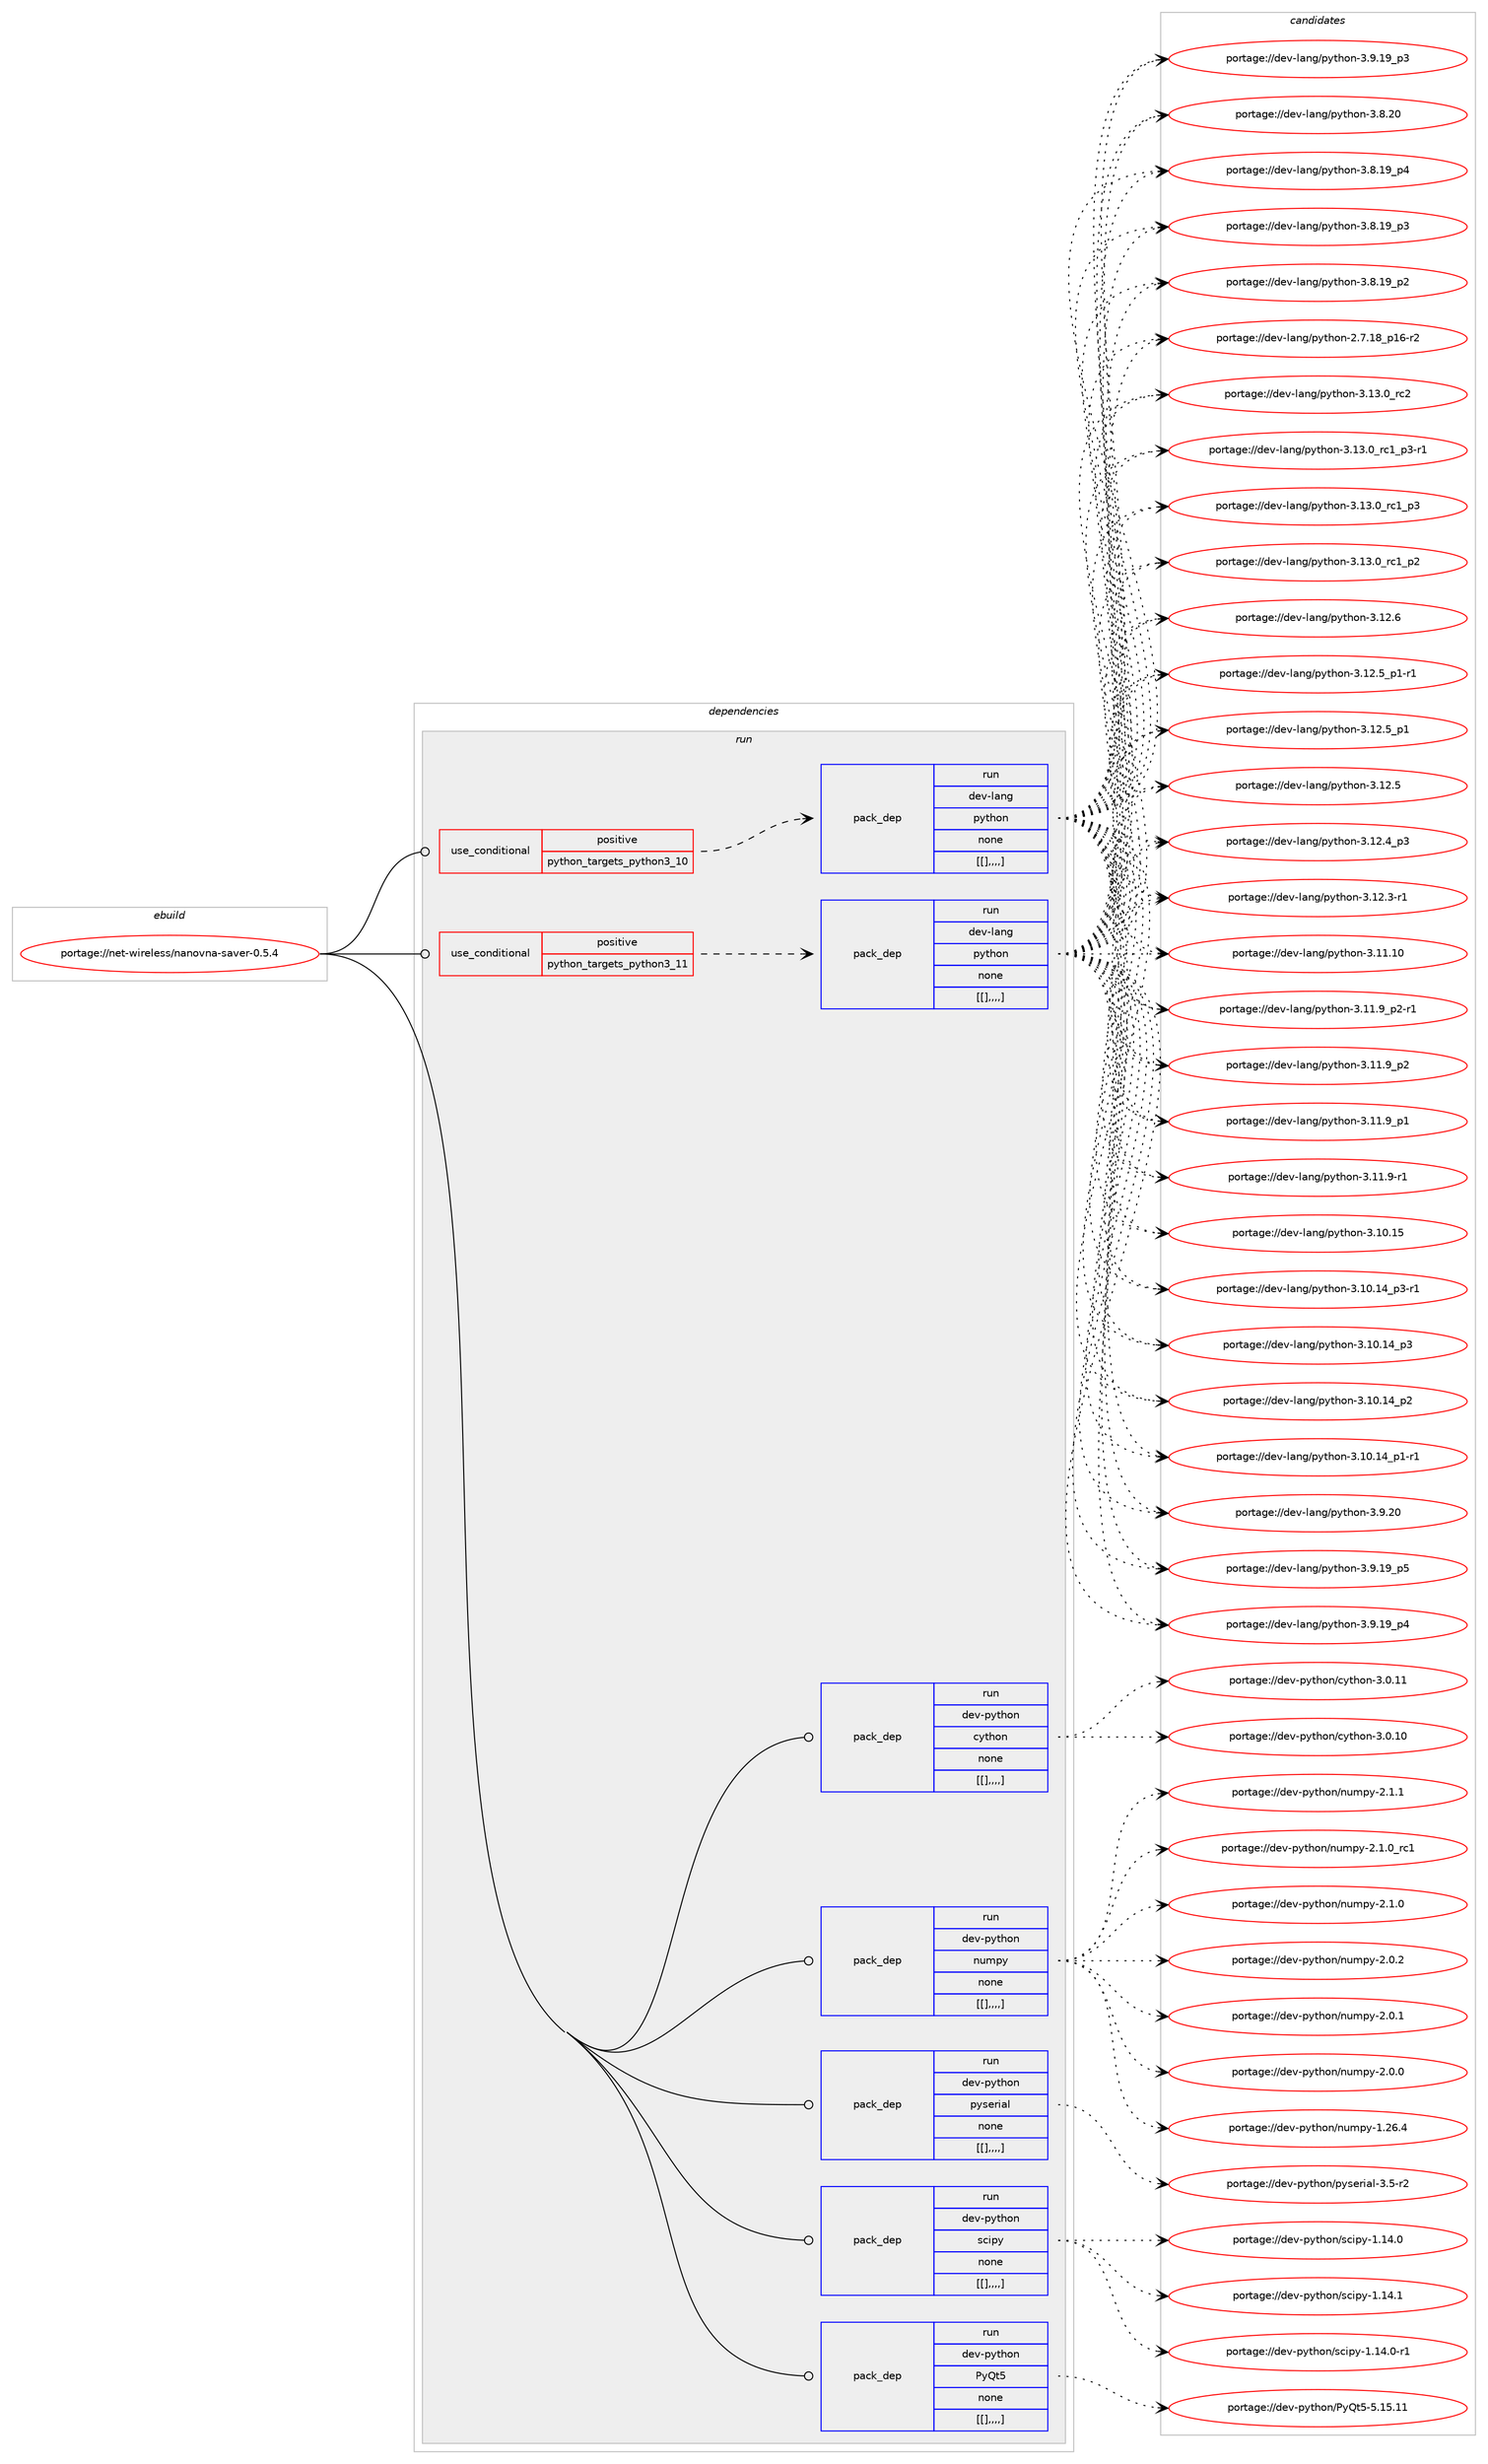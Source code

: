 digraph prolog {

# *************
# Graph options
# *************

newrank=true;
concentrate=true;
compound=true;
graph [rankdir=LR,fontname=Helvetica,fontsize=10,ranksep=1.5];#, ranksep=2.5, nodesep=0.2];
edge  [arrowhead=vee];
node  [fontname=Helvetica,fontsize=10];

# **********
# The ebuild
# **********

subgraph cluster_leftcol {
color=gray;
label=<<i>ebuild</i>>;
id [label="portage://net-wireless/nanovna-saver-0.5.4", color=red, width=4, href="../net-wireless/nanovna-saver-0.5.4.svg"];
}

# ****************
# The dependencies
# ****************

subgraph cluster_midcol {
color=gray;
label=<<i>dependencies</i>>;
subgraph cluster_compile {
fillcolor="#eeeeee";
style=filled;
label=<<i>compile</i>>;
}
subgraph cluster_compileandrun {
fillcolor="#eeeeee";
style=filled;
label=<<i>compile and run</i>>;
}
subgraph cluster_run {
fillcolor="#eeeeee";
style=filled;
label=<<i>run</i>>;
subgraph cond107229 {
dependency406231 [label=<<TABLE BORDER="0" CELLBORDER="1" CELLSPACING="0" CELLPADDING="4"><TR><TD ROWSPAN="3" CELLPADDING="10">use_conditional</TD></TR><TR><TD>positive</TD></TR><TR><TD>python_targets_python3_10</TD></TR></TABLE>>, shape=none, color=red];
subgraph pack296052 {
dependency406232 [label=<<TABLE BORDER="0" CELLBORDER="1" CELLSPACING="0" CELLPADDING="4" WIDTH="220"><TR><TD ROWSPAN="6" CELLPADDING="30">pack_dep</TD></TR><TR><TD WIDTH="110">run</TD></TR><TR><TD>dev-lang</TD></TR><TR><TD>python</TD></TR><TR><TD>none</TD></TR><TR><TD>[[],,,,]</TD></TR></TABLE>>, shape=none, color=blue];
}
dependency406231:e -> dependency406232:w [weight=20,style="dashed",arrowhead="vee"];
}
id:e -> dependency406231:w [weight=20,style="solid",arrowhead="odot"];
subgraph cond107230 {
dependency406233 [label=<<TABLE BORDER="0" CELLBORDER="1" CELLSPACING="0" CELLPADDING="4"><TR><TD ROWSPAN="3" CELLPADDING="10">use_conditional</TD></TR><TR><TD>positive</TD></TR><TR><TD>python_targets_python3_11</TD></TR></TABLE>>, shape=none, color=red];
subgraph pack296053 {
dependency406234 [label=<<TABLE BORDER="0" CELLBORDER="1" CELLSPACING="0" CELLPADDING="4" WIDTH="220"><TR><TD ROWSPAN="6" CELLPADDING="30">pack_dep</TD></TR><TR><TD WIDTH="110">run</TD></TR><TR><TD>dev-lang</TD></TR><TR><TD>python</TD></TR><TR><TD>none</TD></TR><TR><TD>[[],,,,]</TD></TR></TABLE>>, shape=none, color=blue];
}
dependency406233:e -> dependency406234:w [weight=20,style="dashed",arrowhead="vee"];
}
id:e -> dependency406233:w [weight=20,style="solid",arrowhead="odot"];
subgraph pack296054 {
dependency406235 [label=<<TABLE BORDER="0" CELLBORDER="1" CELLSPACING="0" CELLPADDING="4" WIDTH="220"><TR><TD ROWSPAN="6" CELLPADDING="30">pack_dep</TD></TR><TR><TD WIDTH="110">run</TD></TR><TR><TD>dev-python</TD></TR><TR><TD>PyQt5</TD></TR><TR><TD>none</TD></TR><TR><TD>[[],,,,]</TD></TR></TABLE>>, shape=none, color=blue];
}
id:e -> dependency406235:w [weight=20,style="solid",arrowhead="odot"];
subgraph pack296055 {
dependency406236 [label=<<TABLE BORDER="0" CELLBORDER="1" CELLSPACING="0" CELLPADDING="4" WIDTH="220"><TR><TD ROWSPAN="6" CELLPADDING="30">pack_dep</TD></TR><TR><TD WIDTH="110">run</TD></TR><TR><TD>dev-python</TD></TR><TR><TD>cython</TD></TR><TR><TD>none</TD></TR><TR><TD>[[],,,,]</TD></TR></TABLE>>, shape=none, color=blue];
}
id:e -> dependency406236:w [weight=20,style="solid",arrowhead="odot"];
subgraph pack296056 {
dependency406237 [label=<<TABLE BORDER="0" CELLBORDER="1" CELLSPACING="0" CELLPADDING="4" WIDTH="220"><TR><TD ROWSPAN="6" CELLPADDING="30">pack_dep</TD></TR><TR><TD WIDTH="110">run</TD></TR><TR><TD>dev-python</TD></TR><TR><TD>numpy</TD></TR><TR><TD>none</TD></TR><TR><TD>[[],,,,]</TD></TR></TABLE>>, shape=none, color=blue];
}
id:e -> dependency406237:w [weight=20,style="solid",arrowhead="odot"];
subgraph pack296057 {
dependency406238 [label=<<TABLE BORDER="0" CELLBORDER="1" CELLSPACING="0" CELLPADDING="4" WIDTH="220"><TR><TD ROWSPAN="6" CELLPADDING="30">pack_dep</TD></TR><TR><TD WIDTH="110">run</TD></TR><TR><TD>dev-python</TD></TR><TR><TD>pyserial</TD></TR><TR><TD>none</TD></TR><TR><TD>[[],,,,]</TD></TR></TABLE>>, shape=none, color=blue];
}
id:e -> dependency406238:w [weight=20,style="solid",arrowhead="odot"];
subgraph pack296058 {
dependency406239 [label=<<TABLE BORDER="0" CELLBORDER="1" CELLSPACING="0" CELLPADDING="4" WIDTH="220"><TR><TD ROWSPAN="6" CELLPADDING="30">pack_dep</TD></TR><TR><TD WIDTH="110">run</TD></TR><TR><TD>dev-python</TD></TR><TR><TD>scipy</TD></TR><TR><TD>none</TD></TR><TR><TD>[[],,,,]</TD></TR></TABLE>>, shape=none, color=blue];
}
id:e -> dependency406239:w [weight=20,style="solid",arrowhead="odot"];
}
}

# **************
# The candidates
# **************

subgraph cluster_choices {
rank=same;
color=gray;
label=<<i>candidates</i>>;

subgraph choice296052 {
color=black;
nodesep=1;
choice10010111845108971101034711212111610411111045514649514648951149950 [label="portage://dev-lang/python-3.13.0_rc2", color=red, width=4,href="../dev-lang/python-3.13.0_rc2.svg"];
choice1001011184510897110103471121211161041111104551464951464895114994995112514511449 [label="portage://dev-lang/python-3.13.0_rc1_p3-r1", color=red, width=4,href="../dev-lang/python-3.13.0_rc1_p3-r1.svg"];
choice100101118451089711010347112121116104111110455146495146489511499499511251 [label="portage://dev-lang/python-3.13.0_rc1_p3", color=red, width=4,href="../dev-lang/python-3.13.0_rc1_p3.svg"];
choice100101118451089711010347112121116104111110455146495146489511499499511250 [label="portage://dev-lang/python-3.13.0_rc1_p2", color=red, width=4,href="../dev-lang/python-3.13.0_rc1_p2.svg"];
choice10010111845108971101034711212111610411111045514649504654 [label="portage://dev-lang/python-3.12.6", color=red, width=4,href="../dev-lang/python-3.12.6.svg"];
choice1001011184510897110103471121211161041111104551464950465395112494511449 [label="portage://dev-lang/python-3.12.5_p1-r1", color=red, width=4,href="../dev-lang/python-3.12.5_p1-r1.svg"];
choice100101118451089711010347112121116104111110455146495046539511249 [label="portage://dev-lang/python-3.12.5_p1", color=red, width=4,href="../dev-lang/python-3.12.5_p1.svg"];
choice10010111845108971101034711212111610411111045514649504653 [label="portage://dev-lang/python-3.12.5", color=red, width=4,href="../dev-lang/python-3.12.5.svg"];
choice100101118451089711010347112121116104111110455146495046529511251 [label="portage://dev-lang/python-3.12.4_p3", color=red, width=4,href="../dev-lang/python-3.12.4_p3.svg"];
choice100101118451089711010347112121116104111110455146495046514511449 [label="portage://dev-lang/python-3.12.3-r1", color=red, width=4,href="../dev-lang/python-3.12.3-r1.svg"];
choice1001011184510897110103471121211161041111104551464949464948 [label="portage://dev-lang/python-3.11.10", color=red, width=4,href="../dev-lang/python-3.11.10.svg"];
choice1001011184510897110103471121211161041111104551464949465795112504511449 [label="portage://dev-lang/python-3.11.9_p2-r1", color=red, width=4,href="../dev-lang/python-3.11.9_p2-r1.svg"];
choice100101118451089711010347112121116104111110455146494946579511250 [label="portage://dev-lang/python-3.11.9_p2", color=red, width=4,href="../dev-lang/python-3.11.9_p2.svg"];
choice100101118451089711010347112121116104111110455146494946579511249 [label="portage://dev-lang/python-3.11.9_p1", color=red, width=4,href="../dev-lang/python-3.11.9_p1.svg"];
choice100101118451089711010347112121116104111110455146494946574511449 [label="portage://dev-lang/python-3.11.9-r1", color=red, width=4,href="../dev-lang/python-3.11.9-r1.svg"];
choice1001011184510897110103471121211161041111104551464948464953 [label="portage://dev-lang/python-3.10.15", color=red, width=4,href="../dev-lang/python-3.10.15.svg"];
choice100101118451089711010347112121116104111110455146494846495295112514511449 [label="portage://dev-lang/python-3.10.14_p3-r1", color=red, width=4,href="../dev-lang/python-3.10.14_p3-r1.svg"];
choice10010111845108971101034711212111610411111045514649484649529511251 [label="portage://dev-lang/python-3.10.14_p3", color=red, width=4,href="../dev-lang/python-3.10.14_p3.svg"];
choice10010111845108971101034711212111610411111045514649484649529511250 [label="portage://dev-lang/python-3.10.14_p2", color=red, width=4,href="../dev-lang/python-3.10.14_p2.svg"];
choice100101118451089711010347112121116104111110455146494846495295112494511449 [label="portage://dev-lang/python-3.10.14_p1-r1", color=red, width=4,href="../dev-lang/python-3.10.14_p1-r1.svg"];
choice10010111845108971101034711212111610411111045514657465048 [label="portage://dev-lang/python-3.9.20", color=red, width=4,href="../dev-lang/python-3.9.20.svg"];
choice100101118451089711010347112121116104111110455146574649579511253 [label="portage://dev-lang/python-3.9.19_p5", color=red, width=4,href="../dev-lang/python-3.9.19_p5.svg"];
choice100101118451089711010347112121116104111110455146574649579511252 [label="portage://dev-lang/python-3.9.19_p4", color=red, width=4,href="../dev-lang/python-3.9.19_p4.svg"];
choice100101118451089711010347112121116104111110455146574649579511251 [label="portage://dev-lang/python-3.9.19_p3", color=red, width=4,href="../dev-lang/python-3.9.19_p3.svg"];
choice10010111845108971101034711212111610411111045514656465048 [label="portage://dev-lang/python-3.8.20", color=red, width=4,href="../dev-lang/python-3.8.20.svg"];
choice100101118451089711010347112121116104111110455146564649579511252 [label="portage://dev-lang/python-3.8.19_p4", color=red, width=4,href="../dev-lang/python-3.8.19_p4.svg"];
choice100101118451089711010347112121116104111110455146564649579511251 [label="portage://dev-lang/python-3.8.19_p3", color=red, width=4,href="../dev-lang/python-3.8.19_p3.svg"];
choice100101118451089711010347112121116104111110455146564649579511250 [label="portage://dev-lang/python-3.8.19_p2", color=red, width=4,href="../dev-lang/python-3.8.19_p2.svg"];
choice100101118451089711010347112121116104111110455046554649569511249544511450 [label="portage://dev-lang/python-2.7.18_p16-r2", color=red, width=4,href="../dev-lang/python-2.7.18_p16-r2.svg"];
dependency406232:e -> choice10010111845108971101034711212111610411111045514649514648951149950:w [style=dotted,weight="100"];
dependency406232:e -> choice1001011184510897110103471121211161041111104551464951464895114994995112514511449:w [style=dotted,weight="100"];
dependency406232:e -> choice100101118451089711010347112121116104111110455146495146489511499499511251:w [style=dotted,weight="100"];
dependency406232:e -> choice100101118451089711010347112121116104111110455146495146489511499499511250:w [style=dotted,weight="100"];
dependency406232:e -> choice10010111845108971101034711212111610411111045514649504654:w [style=dotted,weight="100"];
dependency406232:e -> choice1001011184510897110103471121211161041111104551464950465395112494511449:w [style=dotted,weight="100"];
dependency406232:e -> choice100101118451089711010347112121116104111110455146495046539511249:w [style=dotted,weight="100"];
dependency406232:e -> choice10010111845108971101034711212111610411111045514649504653:w [style=dotted,weight="100"];
dependency406232:e -> choice100101118451089711010347112121116104111110455146495046529511251:w [style=dotted,weight="100"];
dependency406232:e -> choice100101118451089711010347112121116104111110455146495046514511449:w [style=dotted,weight="100"];
dependency406232:e -> choice1001011184510897110103471121211161041111104551464949464948:w [style=dotted,weight="100"];
dependency406232:e -> choice1001011184510897110103471121211161041111104551464949465795112504511449:w [style=dotted,weight="100"];
dependency406232:e -> choice100101118451089711010347112121116104111110455146494946579511250:w [style=dotted,weight="100"];
dependency406232:e -> choice100101118451089711010347112121116104111110455146494946579511249:w [style=dotted,weight="100"];
dependency406232:e -> choice100101118451089711010347112121116104111110455146494946574511449:w [style=dotted,weight="100"];
dependency406232:e -> choice1001011184510897110103471121211161041111104551464948464953:w [style=dotted,weight="100"];
dependency406232:e -> choice100101118451089711010347112121116104111110455146494846495295112514511449:w [style=dotted,weight="100"];
dependency406232:e -> choice10010111845108971101034711212111610411111045514649484649529511251:w [style=dotted,weight="100"];
dependency406232:e -> choice10010111845108971101034711212111610411111045514649484649529511250:w [style=dotted,weight="100"];
dependency406232:e -> choice100101118451089711010347112121116104111110455146494846495295112494511449:w [style=dotted,weight="100"];
dependency406232:e -> choice10010111845108971101034711212111610411111045514657465048:w [style=dotted,weight="100"];
dependency406232:e -> choice100101118451089711010347112121116104111110455146574649579511253:w [style=dotted,weight="100"];
dependency406232:e -> choice100101118451089711010347112121116104111110455146574649579511252:w [style=dotted,weight="100"];
dependency406232:e -> choice100101118451089711010347112121116104111110455146574649579511251:w [style=dotted,weight="100"];
dependency406232:e -> choice10010111845108971101034711212111610411111045514656465048:w [style=dotted,weight="100"];
dependency406232:e -> choice100101118451089711010347112121116104111110455146564649579511252:w [style=dotted,weight="100"];
dependency406232:e -> choice100101118451089711010347112121116104111110455146564649579511251:w [style=dotted,weight="100"];
dependency406232:e -> choice100101118451089711010347112121116104111110455146564649579511250:w [style=dotted,weight="100"];
dependency406232:e -> choice100101118451089711010347112121116104111110455046554649569511249544511450:w [style=dotted,weight="100"];
}
subgraph choice296053 {
color=black;
nodesep=1;
choice10010111845108971101034711212111610411111045514649514648951149950 [label="portage://dev-lang/python-3.13.0_rc2", color=red, width=4,href="../dev-lang/python-3.13.0_rc2.svg"];
choice1001011184510897110103471121211161041111104551464951464895114994995112514511449 [label="portage://dev-lang/python-3.13.0_rc1_p3-r1", color=red, width=4,href="../dev-lang/python-3.13.0_rc1_p3-r1.svg"];
choice100101118451089711010347112121116104111110455146495146489511499499511251 [label="portage://dev-lang/python-3.13.0_rc1_p3", color=red, width=4,href="../dev-lang/python-3.13.0_rc1_p3.svg"];
choice100101118451089711010347112121116104111110455146495146489511499499511250 [label="portage://dev-lang/python-3.13.0_rc1_p2", color=red, width=4,href="../dev-lang/python-3.13.0_rc1_p2.svg"];
choice10010111845108971101034711212111610411111045514649504654 [label="portage://dev-lang/python-3.12.6", color=red, width=4,href="../dev-lang/python-3.12.6.svg"];
choice1001011184510897110103471121211161041111104551464950465395112494511449 [label="portage://dev-lang/python-3.12.5_p1-r1", color=red, width=4,href="../dev-lang/python-3.12.5_p1-r1.svg"];
choice100101118451089711010347112121116104111110455146495046539511249 [label="portage://dev-lang/python-3.12.5_p1", color=red, width=4,href="../dev-lang/python-3.12.5_p1.svg"];
choice10010111845108971101034711212111610411111045514649504653 [label="portage://dev-lang/python-3.12.5", color=red, width=4,href="../dev-lang/python-3.12.5.svg"];
choice100101118451089711010347112121116104111110455146495046529511251 [label="portage://dev-lang/python-3.12.4_p3", color=red, width=4,href="../dev-lang/python-3.12.4_p3.svg"];
choice100101118451089711010347112121116104111110455146495046514511449 [label="portage://dev-lang/python-3.12.3-r1", color=red, width=4,href="../dev-lang/python-3.12.3-r1.svg"];
choice1001011184510897110103471121211161041111104551464949464948 [label="portage://dev-lang/python-3.11.10", color=red, width=4,href="../dev-lang/python-3.11.10.svg"];
choice1001011184510897110103471121211161041111104551464949465795112504511449 [label="portage://dev-lang/python-3.11.9_p2-r1", color=red, width=4,href="../dev-lang/python-3.11.9_p2-r1.svg"];
choice100101118451089711010347112121116104111110455146494946579511250 [label="portage://dev-lang/python-3.11.9_p2", color=red, width=4,href="../dev-lang/python-3.11.9_p2.svg"];
choice100101118451089711010347112121116104111110455146494946579511249 [label="portage://dev-lang/python-3.11.9_p1", color=red, width=4,href="../dev-lang/python-3.11.9_p1.svg"];
choice100101118451089711010347112121116104111110455146494946574511449 [label="portage://dev-lang/python-3.11.9-r1", color=red, width=4,href="../dev-lang/python-3.11.9-r1.svg"];
choice1001011184510897110103471121211161041111104551464948464953 [label="portage://dev-lang/python-3.10.15", color=red, width=4,href="../dev-lang/python-3.10.15.svg"];
choice100101118451089711010347112121116104111110455146494846495295112514511449 [label="portage://dev-lang/python-3.10.14_p3-r1", color=red, width=4,href="../dev-lang/python-3.10.14_p3-r1.svg"];
choice10010111845108971101034711212111610411111045514649484649529511251 [label="portage://dev-lang/python-3.10.14_p3", color=red, width=4,href="../dev-lang/python-3.10.14_p3.svg"];
choice10010111845108971101034711212111610411111045514649484649529511250 [label="portage://dev-lang/python-3.10.14_p2", color=red, width=4,href="../dev-lang/python-3.10.14_p2.svg"];
choice100101118451089711010347112121116104111110455146494846495295112494511449 [label="portage://dev-lang/python-3.10.14_p1-r1", color=red, width=4,href="../dev-lang/python-3.10.14_p1-r1.svg"];
choice10010111845108971101034711212111610411111045514657465048 [label="portage://dev-lang/python-3.9.20", color=red, width=4,href="../dev-lang/python-3.9.20.svg"];
choice100101118451089711010347112121116104111110455146574649579511253 [label="portage://dev-lang/python-3.9.19_p5", color=red, width=4,href="../dev-lang/python-3.9.19_p5.svg"];
choice100101118451089711010347112121116104111110455146574649579511252 [label="portage://dev-lang/python-3.9.19_p4", color=red, width=4,href="../dev-lang/python-3.9.19_p4.svg"];
choice100101118451089711010347112121116104111110455146574649579511251 [label="portage://dev-lang/python-3.9.19_p3", color=red, width=4,href="../dev-lang/python-3.9.19_p3.svg"];
choice10010111845108971101034711212111610411111045514656465048 [label="portage://dev-lang/python-3.8.20", color=red, width=4,href="../dev-lang/python-3.8.20.svg"];
choice100101118451089711010347112121116104111110455146564649579511252 [label="portage://dev-lang/python-3.8.19_p4", color=red, width=4,href="../dev-lang/python-3.8.19_p4.svg"];
choice100101118451089711010347112121116104111110455146564649579511251 [label="portage://dev-lang/python-3.8.19_p3", color=red, width=4,href="../dev-lang/python-3.8.19_p3.svg"];
choice100101118451089711010347112121116104111110455146564649579511250 [label="portage://dev-lang/python-3.8.19_p2", color=red, width=4,href="../dev-lang/python-3.8.19_p2.svg"];
choice100101118451089711010347112121116104111110455046554649569511249544511450 [label="portage://dev-lang/python-2.7.18_p16-r2", color=red, width=4,href="../dev-lang/python-2.7.18_p16-r2.svg"];
dependency406234:e -> choice10010111845108971101034711212111610411111045514649514648951149950:w [style=dotted,weight="100"];
dependency406234:e -> choice1001011184510897110103471121211161041111104551464951464895114994995112514511449:w [style=dotted,weight="100"];
dependency406234:e -> choice100101118451089711010347112121116104111110455146495146489511499499511251:w [style=dotted,weight="100"];
dependency406234:e -> choice100101118451089711010347112121116104111110455146495146489511499499511250:w [style=dotted,weight="100"];
dependency406234:e -> choice10010111845108971101034711212111610411111045514649504654:w [style=dotted,weight="100"];
dependency406234:e -> choice1001011184510897110103471121211161041111104551464950465395112494511449:w [style=dotted,weight="100"];
dependency406234:e -> choice100101118451089711010347112121116104111110455146495046539511249:w [style=dotted,weight="100"];
dependency406234:e -> choice10010111845108971101034711212111610411111045514649504653:w [style=dotted,weight="100"];
dependency406234:e -> choice100101118451089711010347112121116104111110455146495046529511251:w [style=dotted,weight="100"];
dependency406234:e -> choice100101118451089711010347112121116104111110455146495046514511449:w [style=dotted,weight="100"];
dependency406234:e -> choice1001011184510897110103471121211161041111104551464949464948:w [style=dotted,weight="100"];
dependency406234:e -> choice1001011184510897110103471121211161041111104551464949465795112504511449:w [style=dotted,weight="100"];
dependency406234:e -> choice100101118451089711010347112121116104111110455146494946579511250:w [style=dotted,weight="100"];
dependency406234:e -> choice100101118451089711010347112121116104111110455146494946579511249:w [style=dotted,weight="100"];
dependency406234:e -> choice100101118451089711010347112121116104111110455146494946574511449:w [style=dotted,weight="100"];
dependency406234:e -> choice1001011184510897110103471121211161041111104551464948464953:w [style=dotted,weight="100"];
dependency406234:e -> choice100101118451089711010347112121116104111110455146494846495295112514511449:w [style=dotted,weight="100"];
dependency406234:e -> choice10010111845108971101034711212111610411111045514649484649529511251:w [style=dotted,weight="100"];
dependency406234:e -> choice10010111845108971101034711212111610411111045514649484649529511250:w [style=dotted,weight="100"];
dependency406234:e -> choice100101118451089711010347112121116104111110455146494846495295112494511449:w [style=dotted,weight="100"];
dependency406234:e -> choice10010111845108971101034711212111610411111045514657465048:w [style=dotted,weight="100"];
dependency406234:e -> choice100101118451089711010347112121116104111110455146574649579511253:w [style=dotted,weight="100"];
dependency406234:e -> choice100101118451089711010347112121116104111110455146574649579511252:w [style=dotted,weight="100"];
dependency406234:e -> choice100101118451089711010347112121116104111110455146574649579511251:w [style=dotted,weight="100"];
dependency406234:e -> choice10010111845108971101034711212111610411111045514656465048:w [style=dotted,weight="100"];
dependency406234:e -> choice100101118451089711010347112121116104111110455146564649579511252:w [style=dotted,weight="100"];
dependency406234:e -> choice100101118451089711010347112121116104111110455146564649579511251:w [style=dotted,weight="100"];
dependency406234:e -> choice100101118451089711010347112121116104111110455146564649579511250:w [style=dotted,weight="100"];
dependency406234:e -> choice100101118451089711010347112121116104111110455046554649569511249544511450:w [style=dotted,weight="100"];
}
subgraph choice296054 {
color=black;
nodesep=1;
choice10010111845112121116104111110478012181116534553464953464949 [label="portage://dev-python/PyQt5-5.15.11", color=red, width=4,href="../dev-python/PyQt5-5.15.11.svg"];
dependency406235:e -> choice10010111845112121116104111110478012181116534553464953464949:w [style=dotted,weight="100"];
}
subgraph choice296055 {
color=black;
nodesep=1;
choice10010111845112121116104111110479912111610411111045514648464949 [label="portage://dev-python/cython-3.0.11", color=red, width=4,href="../dev-python/cython-3.0.11.svg"];
choice10010111845112121116104111110479912111610411111045514648464948 [label="portage://dev-python/cython-3.0.10", color=red, width=4,href="../dev-python/cython-3.0.10.svg"];
dependency406236:e -> choice10010111845112121116104111110479912111610411111045514648464949:w [style=dotted,weight="100"];
dependency406236:e -> choice10010111845112121116104111110479912111610411111045514648464948:w [style=dotted,weight="100"];
}
subgraph choice296056 {
color=black;
nodesep=1;
choice1001011184511212111610411111047110117109112121455046494649 [label="portage://dev-python/numpy-2.1.1", color=red, width=4,href="../dev-python/numpy-2.1.1.svg"];
choice1001011184511212111610411111047110117109112121455046494648951149949 [label="portage://dev-python/numpy-2.1.0_rc1", color=red, width=4,href="../dev-python/numpy-2.1.0_rc1.svg"];
choice1001011184511212111610411111047110117109112121455046494648 [label="portage://dev-python/numpy-2.1.0", color=red, width=4,href="../dev-python/numpy-2.1.0.svg"];
choice1001011184511212111610411111047110117109112121455046484650 [label="portage://dev-python/numpy-2.0.2", color=red, width=4,href="../dev-python/numpy-2.0.2.svg"];
choice1001011184511212111610411111047110117109112121455046484649 [label="portage://dev-python/numpy-2.0.1", color=red, width=4,href="../dev-python/numpy-2.0.1.svg"];
choice1001011184511212111610411111047110117109112121455046484648 [label="portage://dev-python/numpy-2.0.0", color=red, width=4,href="../dev-python/numpy-2.0.0.svg"];
choice100101118451121211161041111104711011710911212145494650544652 [label="portage://dev-python/numpy-1.26.4", color=red, width=4,href="../dev-python/numpy-1.26.4.svg"];
dependency406237:e -> choice1001011184511212111610411111047110117109112121455046494649:w [style=dotted,weight="100"];
dependency406237:e -> choice1001011184511212111610411111047110117109112121455046494648951149949:w [style=dotted,weight="100"];
dependency406237:e -> choice1001011184511212111610411111047110117109112121455046494648:w [style=dotted,weight="100"];
dependency406237:e -> choice1001011184511212111610411111047110117109112121455046484650:w [style=dotted,weight="100"];
dependency406237:e -> choice1001011184511212111610411111047110117109112121455046484649:w [style=dotted,weight="100"];
dependency406237:e -> choice1001011184511212111610411111047110117109112121455046484648:w [style=dotted,weight="100"];
dependency406237:e -> choice100101118451121211161041111104711011710911212145494650544652:w [style=dotted,weight="100"];
}
subgraph choice296057 {
color=black;
nodesep=1;
choice100101118451121211161041111104711212111510111410597108455146534511450 [label="portage://dev-python/pyserial-3.5-r2", color=red, width=4,href="../dev-python/pyserial-3.5-r2.svg"];
dependency406238:e -> choice100101118451121211161041111104711212111510111410597108455146534511450:w [style=dotted,weight="100"];
}
subgraph choice296058 {
color=black;
nodesep=1;
choice10010111845112121116104111110471159910511212145494649524649 [label="portage://dev-python/scipy-1.14.1", color=red, width=4,href="../dev-python/scipy-1.14.1.svg"];
choice100101118451121211161041111104711599105112121454946495246484511449 [label="portage://dev-python/scipy-1.14.0-r1", color=red, width=4,href="../dev-python/scipy-1.14.0-r1.svg"];
choice10010111845112121116104111110471159910511212145494649524648 [label="portage://dev-python/scipy-1.14.0", color=red, width=4,href="../dev-python/scipy-1.14.0.svg"];
dependency406239:e -> choice10010111845112121116104111110471159910511212145494649524649:w [style=dotted,weight="100"];
dependency406239:e -> choice100101118451121211161041111104711599105112121454946495246484511449:w [style=dotted,weight="100"];
dependency406239:e -> choice10010111845112121116104111110471159910511212145494649524648:w [style=dotted,weight="100"];
}
}

}
